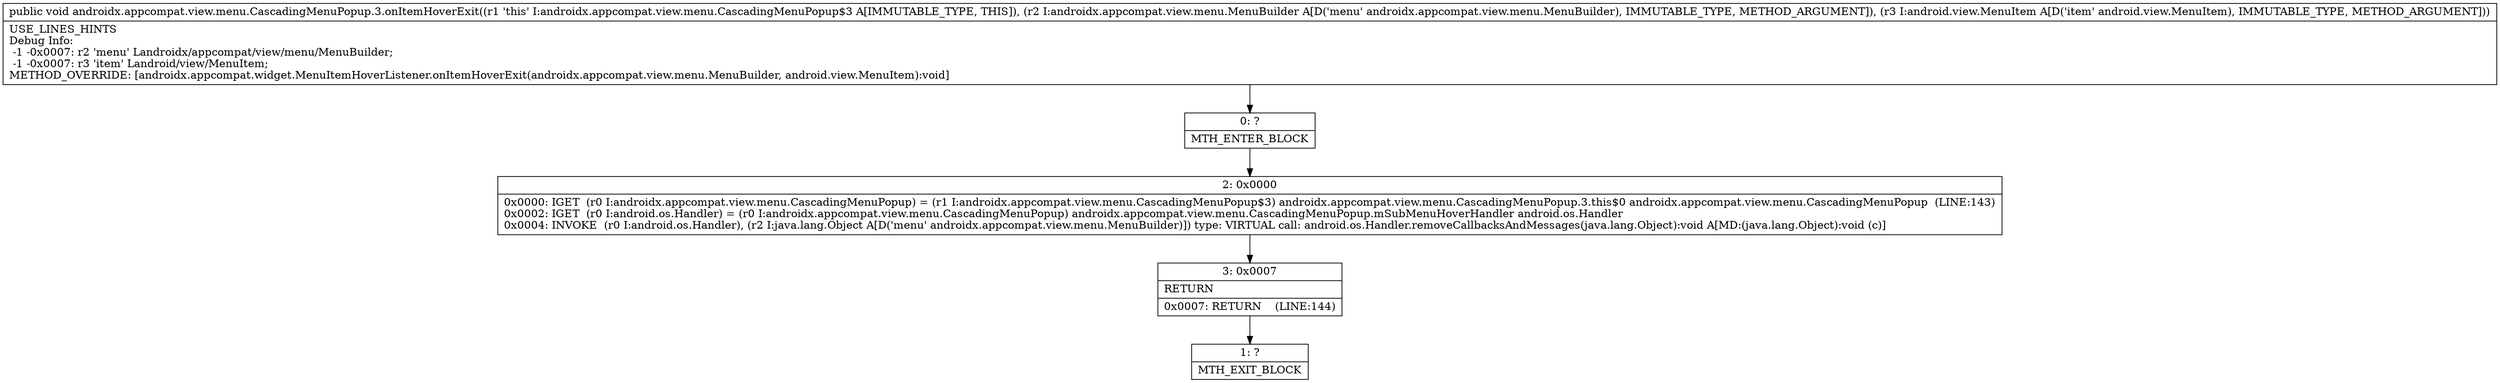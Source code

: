 digraph "CFG forandroidx.appcompat.view.menu.CascadingMenuPopup.3.onItemHoverExit(Landroidx\/appcompat\/view\/menu\/MenuBuilder;Landroid\/view\/MenuItem;)V" {
Node_0 [shape=record,label="{0\:\ ?|MTH_ENTER_BLOCK\l}"];
Node_2 [shape=record,label="{2\:\ 0x0000|0x0000: IGET  (r0 I:androidx.appcompat.view.menu.CascadingMenuPopup) = (r1 I:androidx.appcompat.view.menu.CascadingMenuPopup$3) androidx.appcompat.view.menu.CascadingMenuPopup.3.this$0 androidx.appcompat.view.menu.CascadingMenuPopup  (LINE:143)\l0x0002: IGET  (r0 I:android.os.Handler) = (r0 I:androidx.appcompat.view.menu.CascadingMenuPopup) androidx.appcompat.view.menu.CascadingMenuPopup.mSubMenuHoverHandler android.os.Handler \l0x0004: INVOKE  (r0 I:android.os.Handler), (r2 I:java.lang.Object A[D('menu' androidx.appcompat.view.menu.MenuBuilder)]) type: VIRTUAL call: android.os.Handler.removeCallbacksAndMessages(java.lang.Object):void A[MD:(java.lang.Object):void (c)]\l}"];
Node_3 [shape=record,label="{3\:\ 0x0007|RETURN\l|0x0007: RETURN    (LINE:144)\l}"];
Node_1 [shape=record,label="{1\:\ ?|MTH_EXIT_BLOCK\l}"];
MethodNode[shape=record,label="{public void androidx.appcompat.view.menu.CascadingMenuPopup.3.onItemHoverExit((r1 'this' I:androidx.appcompat.view.menu.CascadingMenuPopup$3 A[IMMUTABLE_TYPE, THIS]), (r2 I:androidx.appcompat.view.menu.MenuBuilder A[D('menu' androidx.appcompat.view.menu.MenuBuilder), IMMUTABLE_TYPE, METHOD_ARGUMENT]), (r3 I:android.view.MenuItem A[D('item' android.view.MenuItem), IMMUTABLE_TYPE, METHOD_ARGUMENT]))  | USE_LINES_HINTS\lDebug Info:\l  \-1 \-0x0007: r2 'menu' Landroidx\/appcompat\/view\/menu\/MenuBuilder;\l  \-1 \-0x0007: r3 'item' Landroid\/view\/MenuItem;\lMETHOD_OVERRIDE: [androidx.appcompat.widget.MenuItemHoverListener.onItemHoverExit(androidx.appcompat.view.menu.MenuBuilder, android.view.MenuItem):void]\l}"];
MethodNode -> Node_0;Node_0 -> Node_2;
Node_2 -> Node_3;
Node_3 -> Node_1;
}

